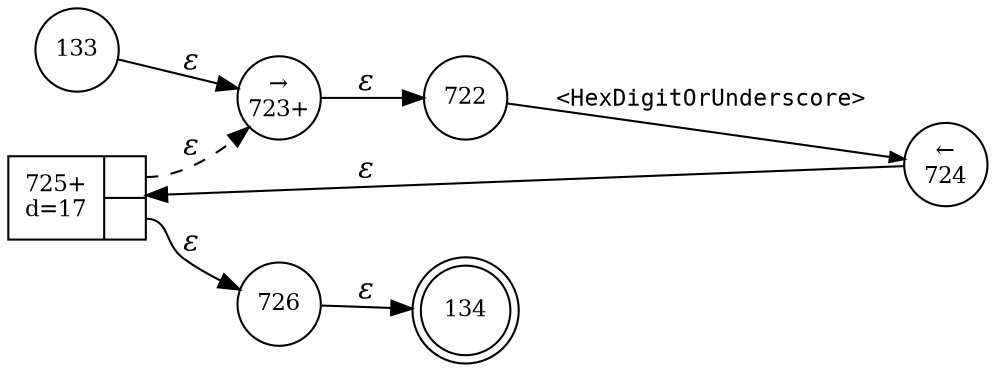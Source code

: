 digraph ATN {
rankdir=LR;
s134[fontsize=11, label="134", shape=doublecircle, fixedsize=true, width=.6];
s722[fontsize=11,label="722", shape=circle, fixedsize=true, width=.55, peripheries=1];
s723[fontsize=11,label="&rarr;\n723+", shape=circle, fixedsize=true, width=.55, peripheries=1];
s724[fontsize=11,label="&larr;\n724", shape=circle, fixedsize=true, width=.55, peripheries=1];
s133[fontsize=11,label="133", shape=circle, fixedsize=true, width=.55, peripheries=1];
s725[fontsize=11,label="{725+\nd=17|{<p0>|<p1>}}", shape=record, fixedsize=false, peripheries=1];
s726[fontsize=11,label="726", shape=circle, fixedsize=true, width=.55, peripheries=1];
s133 -> s723 [fontname="Times-Italic", label="&epsilon;"];
s723 -> s722 [fontname="Times-Italic", label="&epsilon;"];
s722 -> s724 [fontsize=11, fontname="Courier", arrowsize=.7, label = "<HexDigitOrUnderscore>", arrowhead = normal];
s724 -> s725 [fontname="Times-Italic", label="&epsilon;"];
s725:p0 -> s723 [fontname="Times-Italic", label="&epsilon;", style="dashed"];
s725:p1 -> s726 [fontname="Times-Italic", label="&epsilon;"];
s726 -> s134 [fontname="Times-Italic", label="&epsilon;"];
}